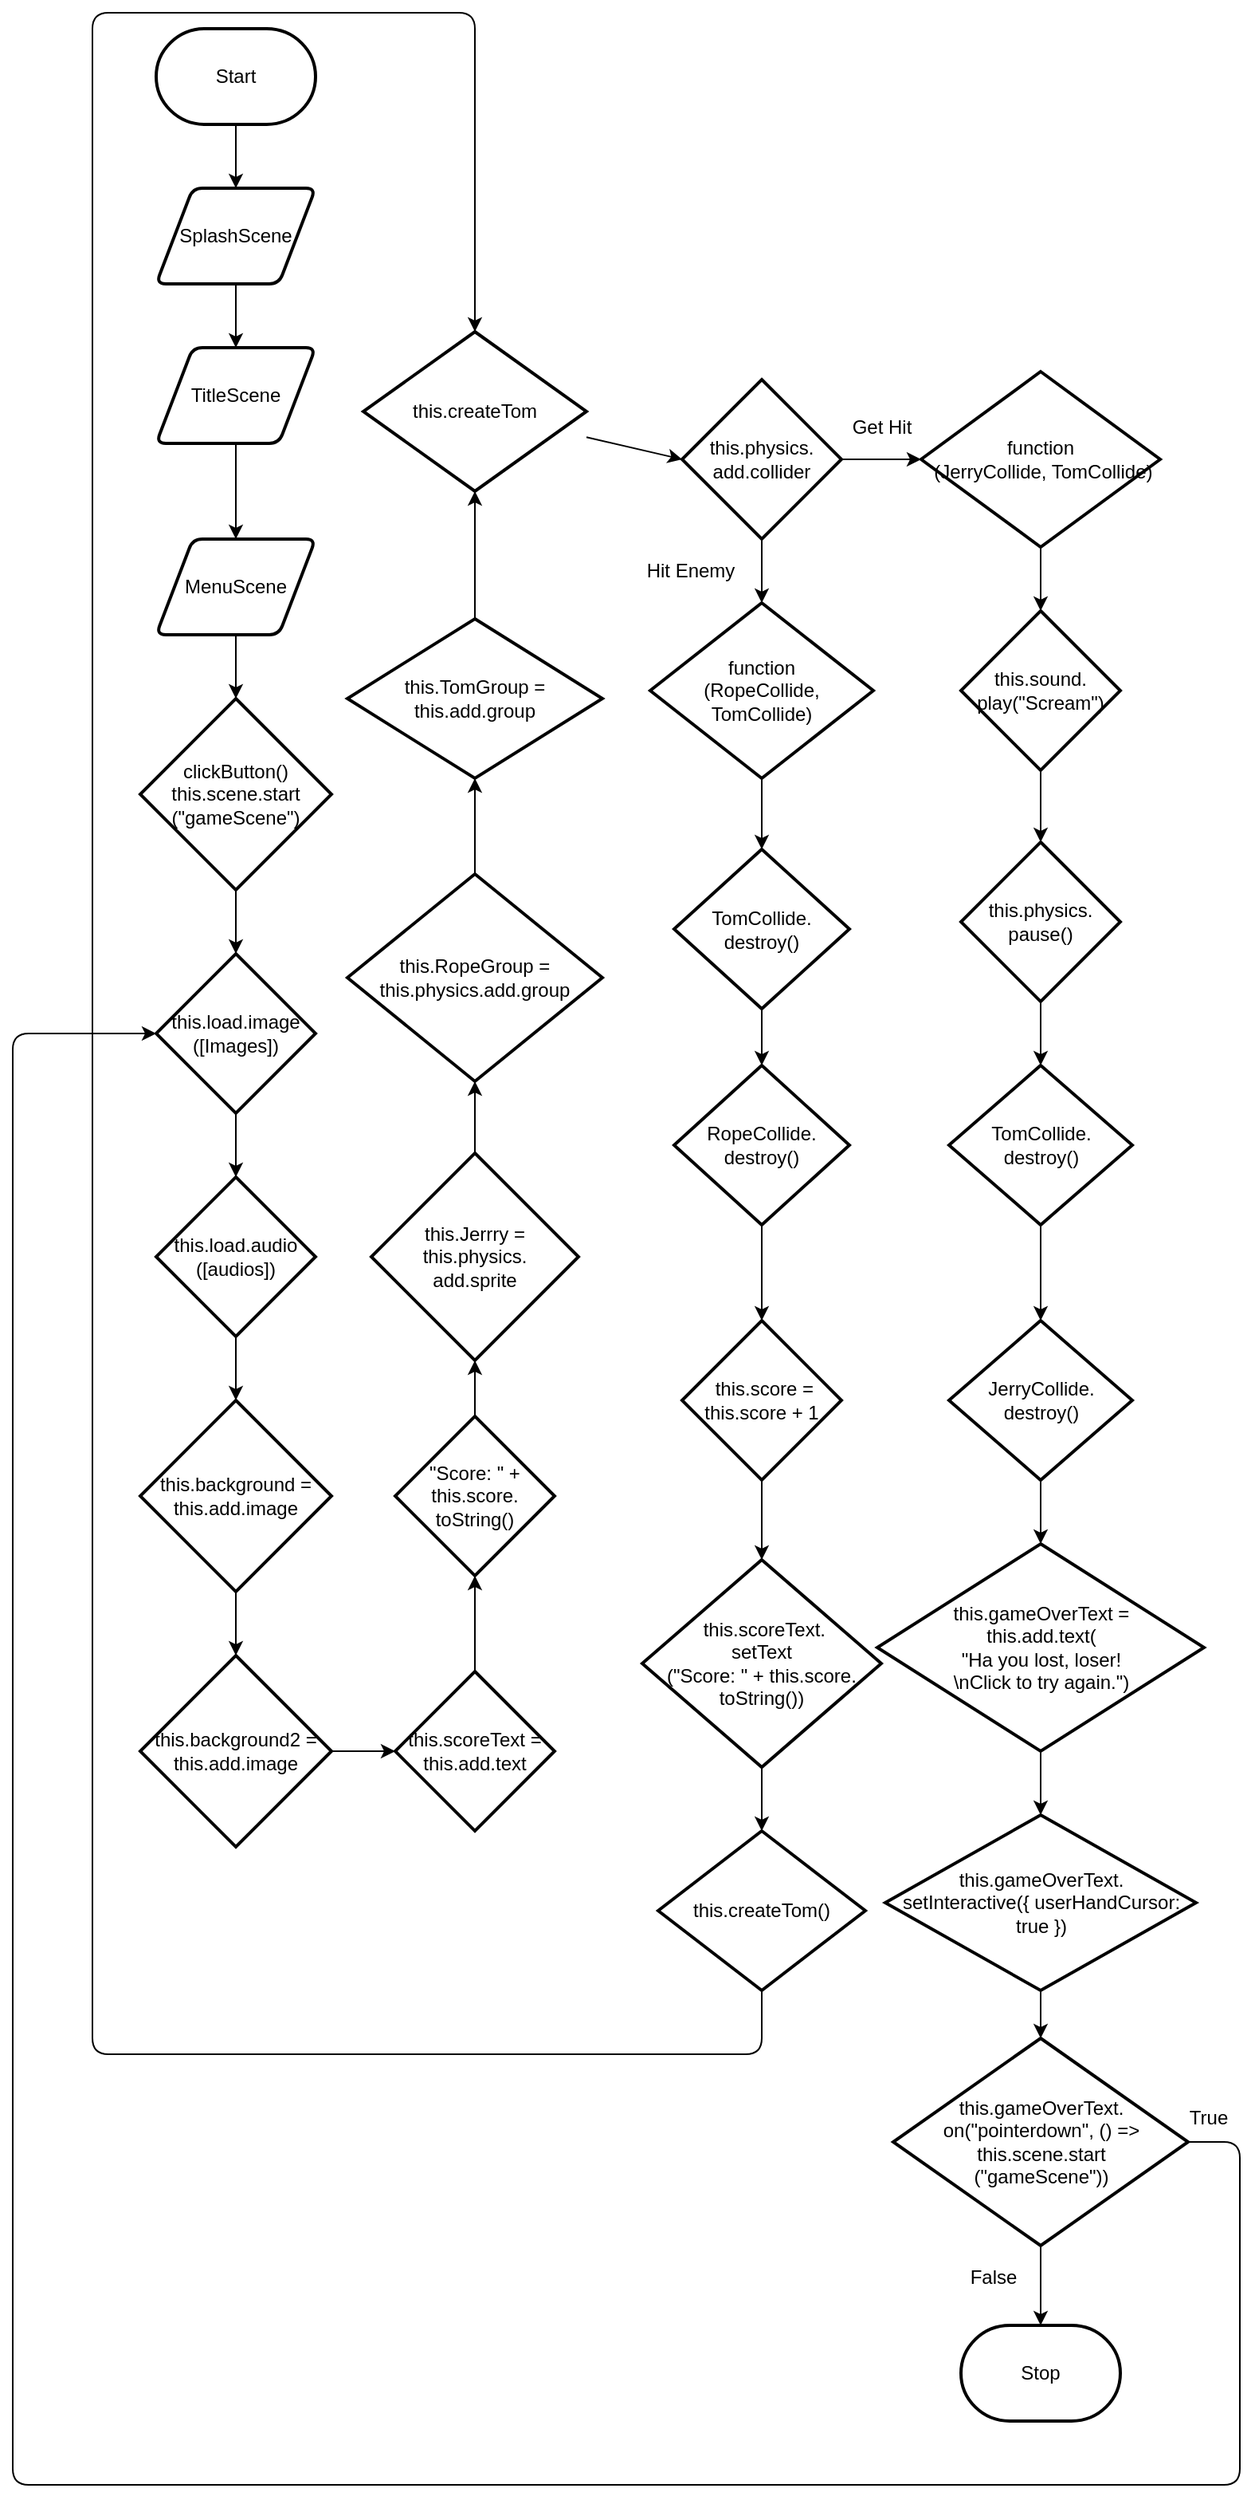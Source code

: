 <mxfile>
    <diagram id="GInHtZuMB5CcCfA9ihm7" name="Page-1">
        <mxGraphModel dx="1448" dy="470" grid="1" gridSize="10" guides="1" tooltips="1" connect="1" arrows="1" fold="1" page="1" pageScale="1" pageWidth="850" pageHeight="1100" math="0" shadow="0">
            <root>
                <mxCell id="0"/>
                <mxCell id="1" parent="0"/>
                <mxCell id="10" style="edgeStyle=none;html=1;entryX=0.5;entryY=0;entryDx=0;entryDy=0;" edge="1" parent="1" source="11" target="13">
                    <mxGeometry relative="1" as="geometry"/>
                </mxCell>
                <mxCell id="11" value="Start" style="strokeWidth=2;html=1;shape=mxgraph.flowchart.terminator;whiteSpace=wrap;" vertex="1" parent="1">
                    <mxGeometry x="40" y="20" width="100" height="60" as="geometry"/>
                </mxCell>
                <mxCell id="12" style="edgeStyle=none;html=1;exitX=0.5;exitY=1;exitDx=0;exitDy=0;entryX=0.5;entryY=0;entryDx=0;entryDy=0;" edge="1" parent="1" source="13" target="15">
                    <mxGeometry relative="1" as="geometry"/>
                </mxCell>
                <mxCell id="13" value="SplashScene" style="shape=parallelogram;html=1;strokeWidth=2;perimeter=parallelogramPerimeter;whiteSpace=wrap;rounded=1;arcSize=12;size=0.23;" vertex="1" parent="1">
                    <mxGeometry x="40" y="120" width="100" height="60" as="geometry"/>
                </mxCell>
                <mxCell id="14" style="edgeStyle=none;html=1;exitX=0.5;exitY=1;exitDx=0;exitDy=0;entryX=0.5;entryY=0;entryDx=0;entryDy=0;" edge="1" parent="1" source="15" target="17">
                    <mxGeometry relative="1" as="geometry"/>
                </mxCell>
                <mxCell id="15" value="TitleScene" style="shape=parallelogram;html=1;strokeWidth=2;perimeter=parallelogramPerimeter;whiteSpace=wrap;rounded=1;arcSize=12;size=0.23;" vertex="1" parent="1">
                    <mxGeometry x="40" y="220" width="100" height="60" as="geometry"/>
                </mxCell>
                <mxCell id="16" style="edgeStyle=none;html=1;exitX=0.5;exitY=1;exitDx=0;exitDy=0;entryX=0.5;entryY=0;entryDx=0;entryDy=0;entryPerimeter=0;" edge="1" parent="1" source="17" target="19">
                    <mxGeometry relative="1" as="geometry"/>
                </mxCell>
                <mxCell id="17" value="MenuScene" style="shape=parallelogram;html=1;strokeWidth=2;perimeter=parallelogramPerimeter;whiteSpace=wrap;rounded=1;arcSize=12;size=0.23;" vertex="1" parent="1">
                    <mxGeometry x="40" y="340" width="100" height="60" as="geometry"/>
                </mxCell>
                <mxCell id="18" style="edgeStyle=none;html=1;exitX=0.5;exitY=1;exitDx=0;exitDy=0;exitPerimeter=0;entryX=0.5;entryY=0;entryDx=0;entryDy=0;entryPerimeter=0;" edge="1" parent="1" source="19" target="21">
                    <mxGeometry relative="1" as="geometry"/>
                </mxCell>
                <mxCell id="19" value="&lt;div&gt;clickButton() &lt;span&gt;this.scene.start&lt;/span&gt;&lt;/div&gt;&lt;div&gt;&lt;span&gt;(&quot;gameScene&quot;)&lt;/span&gt;&lt;/div&gt;" style="strokeWidth=2;html=1;shape=mxgraph.flowchart.decision;whiteSpace=wrap;" vertex="1" parent="1">
                    <mxGeometry x="30" y="440" width="120" height="120" as="geometry"/>
                </mxCell>
                <mxCell id="20" style="edgeStyle=none;html=1;exitX=0.5;exitY=1;exitDx=0;exitDy=0;exitPerimeter=0;entryX=0.5;entryY=0;entryDx=0;entryDy=0;entryPerimeter=0;" edge="1" parent="1" source="21" target="23">
                    <mxGeometry relative="1" as="geometry"/>
                </mxCell>
                <mxCell id="21" value="this.load.image&lt;br&gt;([Images])" style="strokeWidth=2;html=1;shape=mxgraph.flowchart.decision;whiteSpace=wrap;" vertex="1" parent="1">
                    <mxGeometry x="40" y="600" width="100" height="100" as="geometry"/>
                </mxCell>
                <mxCell id="22" style="edgeStyle=none;html=1;exitX=0.5;exitY=1;exitDx=0;exitDy=0;exitPerimeter=0;entryX=0.5;entryY=0;entryDx=0;entryDy=0;entryPerimeter=0;" edge="1" parent="1" source="23" target="25">
                    <mxGeometry relative="1" as="geometry"/>
                </mxCell>
                <mxCell id="23" value="this.load.audio&lt;br&gt;([audios])" style="strokeWidth=2;html=1;shape=mxgraph.flowchart.decision;whiteSpace=wrap;" vertex="1" parent="1">
                    <mxGeometry x="40" y="740" width="100" height="100" as="geometry"/>
                </mxCell>
                <mxCell id="24" style="edgeStyle=none;html=1;exitX=0.5;exitY=1;exitDx=0;exitDy=0;exitPerimeter=0;entryX=0.5;entryY=0;entryDx=0;entryDy=0;entryPerimeter=0;" edge="1" parent="1" source="25" target="27">
                    <mxGeometry relative="1" as="geometry"/>
                </mxCell>
                <mxCell id="25" value="this.background = this.add.image" style="strokeWidth=2;html=1;shape=mxgraph.flowchart.decision;whiteSpace=wrap;" vertex="1" parent="1">
                    <mxGeometry x="30" y="880" width="120" height="120" as="geometry"/>
                </mxCell>
                <mxCell id="26" style="edgeStyle=none;html=1;exitX=1;exitY=0.5;exitDx=0;exitDy=0;exitPerimeter=0;entryX=0;entryY=0.5;entryDx=0;entryDy=0;entryPerimeter=0;" edge="1" parent="1" source="27" target="29">
                    <mxGeometry relative="1" as="geometry"/>
                </mxCell>
                <mxCell id="27" value="this.background2 = this.add.image" style="strokeWidth=2;html=1;shape=mxgraph.flowchart.decision;whiteSpace=wrap;" vertex="1" parent="1">
                    <mxGeometry x="30" y="1040" width="120" height="120" as="geometry"/>
                </mxCell>
                <mxCell id="28" style="edgeStyle=none;html=1;entryX=0.5;entryY=1;entryDx=0;entryDy=0;entryPerimeter=0;" edge="1" parent="1" source="29" target="31">
                    <mxGeometry relative="1" as="geometry"/>
                </mxCell>
                <mxCell id="29" value="this.scoreText = this.add.text" style="strokeWidth=2;html=1;shape=mxgraph.flowchart.decision;whiteSpace=wrap;" vertex="1" parent="1">
                    <mxGeometry x="190" y="1050" width="100" height="100" as="geometry"/>
                </mxCell>
                <mxCell id="30" style="edgeStyle=none;html=1;exitX=0.5;exitY=0;exitDx=0;exitDy=0;exitPerimeter=0;entryX=0.5;entryY=1;entryDx=0;entryDy=0;entryPerimeter=0;" edge="1" parent="1" source="31" target="33">
                    <mxGeometry relative="1" as="geometry"/>
                </mxCell>
                <mxCell id="31" value="&quot;Score: &quot; + this.score.&lt;br&gt;toString()" style="strokeWidth=2;html=1;shape=mxgraph.flowchart.decision;whiteSpace=wrap;" vertex="1" parent="1">
                    <mxGeometry x="190" y="890" width="100" height="100" as="geometry"/>
                </mxCell>
                <mxCell id="32" style="edgeStyle=none;html=1;exitX=0.5;exitY=0;exitDx=0;exitDy=0;exitPerimeter=0;entryX=0.5;entryY=1;entryDx=0;entryDy=0;entryPerimeter=0;" edge="1" parent="1" source="33" target="35">
                    <mxGeometry relative="1" as="geometry"/>
                </mxCell>
                <mxCell id="33" value="this.Jerrry = this.physics.&lt;br&gt;add.sprite" style="strokeWidth=2;html=1;shape=mxgraph.flowchart.decision;whiteSpace=wrap;" vertex="1" parent="1">
                    <mxGeometry x="175" y="725" width="130" height="130" as="geometry"/>
                </mxCell>
                <mxCell id="34" style="edgeStyle=none;html=1;exitX=0.5;exitY=0;exitDx=0;exitDy=0;exitPerimeter=0;entryX=0.5;entryY=1;entryDx=0;entryDy=0;entryPerimeter=0;" edge="1" parent="1" source="35" target="37">
                    <mxGeometry relative="1" as="geometry"/>
                </mxCell>
                <mxCell id="35" value="this.RopeGroup = this.physics.add.group" style="strokeWidth=2;html=1;shape=mxgraph.flowchart.decision;whiteSpace=wrap;" vertex="1" parent="1">
                    <mxGeometry x="160" y="550" width="160" height="130" as="geometry"/>
                </mxCell>
                <mxCell id="36" style="edgeStyle=none;html=1;exitX=0.5;exitY=0;exitDx=0;exitDy=0;exitPerimeter=0;entryX=0.5;entryY=1;entryDx=0;entryDy=0;entryPerimeter=0;" edge="1" parent="1" source="37" target="39">
                    <mxGeometry relative="1" as="geometry"/>
                </mxCell>
                <mxCell id="37" value="this.TomGroup = this.add.group" style="strokeWidth=2;html=1;shape=mxgraph.flowchart.decision;whiteSpace=wrap;" vertex="1" parent="1">
                    <mxGeometry x="160" y="390" width="160" height="100" as="geometry"/>
                </mxCell>
                <mxCell id="38" style="edgeStyle=none;html=1;entryX=0;entryY=0.5;entryDx=0;entryDy=0;entryPerimeter=0;" edge="1" parent="1" source="39" target="42">
                    <mxGeometry relative="1" as="geometry"/>
                </mxCell>
                <mxCell id="39" value="this.createTom" style="strokeWidth=2;html=1;shape=mxgraph.flowchart.decision;whiteSpace=wrap;" vertex="1" parent="1">
                    <mxGeometry x="170" y="210" width="140" height="100" as="geometry"/>
                </mxCell>
                <mxCell id="40" style="edgeStyle=none;html=1;entryX=0.5;entryY=0;entryDx=0;entryDy=0;entryPerimeter=0;" edge="1" parent="1" source="42" target="44">
                    <mxGeometry relative="1" as="geometry"/>
                </mxCell>
                <mxCell id="41" style="edgeStyle=none;html=1;entryX=0;entryY=0.5;entryDx=0;entryDy=0;entryPerimeter=0;" edge="1" parent="1" source="42" target="46">
                    <mxGeometry relative="1" as="geometry"/>
                </mxCell>
                <mxCell id="42" value="this.physics.&lt;br&gt;add.collider" style="strokeWidth=2;html=1;shape=mxgraph.flowchart.decision;whiteSpace=wrap;" vertex="1" parent="1">
                    <mxGeometry x="370" y="240" width="100" height="100" as="geometry"/>
                </mxCell>
                <mxCell id="43" style="edgeStyle=none;html=1;exitX=0.5;exitY=1;exitDx=0;exitDy=0;exitPerimeter=0;entryX=0.5;entryY=0;entryDx=0;entryDy=0;entryPerimeter=0;" edge="1" parent="1" source="44" target="48">
                    <mxGeometry relative="1" as="geometry">
                        <mxPoint x="420" y="530" as="targetPoint"/>
                    </mxGeometry>
                </mxCell>
                <mxCell id="44" value="function &lt;br&gt;(RopeCollide, TomCollide)" style="strokeWidth=2;html=1;shape=mxgraph.flowchart.decision;whiteSpace=wrap;" vertex="1" parent="1">
                    <mxGeometry x="350" y="380" width="140" height="110" as="geometry"/>
                </mxCell>
                <mxCell id="45" style="edgeStyle=none;html=1;exitX=0.5;exitY=1;exitDx=0;exitDy=0;exitPerimeter=0;entryX=0.5;entryY=0;entryDx=0;entryDy=0;entryPerimeter=0;" edge="1" parent="1" source="46" target="58">
                    <mxGeometry relative="1" as="geometry"/>
                </mxCell>
                <mxCell id="46" value="function&lt;br&gt;&amp;nbsp;(JerryCollide, TomCollide)" style="strokeWidth=2;html=1;shape=mxgraph.flowchart.decision;whiteSpace=wrap;" vertex="1" parent="1">
                    <mxGeometry x="520" y="235" width="150" height="110" as="geometry"/>
                </mxCell>
                <mxCell id="47" style="edgeStyle=none;html=1;exitX=0.5;exitY=1;exitDx=0;exitDy=0;exitPerimeter=0;entryX=0.5;entryY=0;entryDx=0;entryDy=0;entryPerimeter=0;" edge="1" parent="1" source="48" target="50">
                    <mxGeometry relative="1" as="geometry"/>
                </mxCell>
                <mxCell id="48" value="TomCollide.&lt;br&gt;destroy()" style="strokeWidth=2;html=1;shape=mxgraph.flowchart.decision;whiteSpace=wrap;" vertex="1" parent="1">
                    <mxGeometry x="365" y="534.5" width="110" height="100" as="geometry"/>
                </mxCell>
                <mxCell id="49" style="edgeStyle=none;html=1;exitX=0.5;exitY=1;exitDx=0;exitDy=0;exitPerimeter=0;" edge="1" parent="1" source="50" target="52">
                    <mxGeometry relative="1" as="geometry"/>
                </mxCell>
                <mxCell id="50" value="RopeCollide.&lt;br&gt;destroy()" style="strokeWidth=2;html=1;shape=mxgraph.flowchart.decision;whiteSpace=wrap;" vertex="1" parent="1">
                    <mxGeometry x="365" y="670" width="110" height="100" as="geometry"/>
                </mxCell>
                <mxCell id="51" style="edgeStyle=none;html=1;exitX=0.5;exitY=1;exitDx=0;exitDy=0;exitPerimeter=0;entryX=0.5;entryY=0;entryDx=0;entryDy=0;entryPerimeter=0;" edge="1" parent="1" source="52" target="54">
                    <mxGeometry relative="1" as="geometry"/>
                </mxCell>
                <mxCell id="52" value="&amp;nbsp;this.score = this.score + 1" style="strokeWidth=2;html=1;shape=mxgraph.flowchart.decision;whiteSpace=wrap;" vertex="1" parent="1">
                    <mxGeometry x="370" y="830" width="100" height="100" as="geometry"/>
                </mxCell>
                <mxCell id="53" style="edgeStyle=none;html=1;exitX=0.5;exitY=1;exitDx=0;exitDy=0;exitPerimeter=0;entryX=0.5;entryY=0;entryDx=0;entryDy=0;entryPerimeter=0;" edge="1" parent="1" source="54" target="56">
                    <mxGeometry relative="1" as="geometry"/>
                </mxCell>
                <mxCell id="54" value="&amp;nbsp;this.scoreText.&lt;br&gt;setText&lt;br&gt;(&quot;Score: &quot; + this.score.&lt;br&gt;toString())" style="strokeWidth=2;html=1;shape=mxgraph.flowchart.decision;whiteSpace=wrap;" vertex="1" parent="1">
                    <mxGeometry x="345" y="980" width="150" height="130" as="geometry"/>
                </mxCell>
                <mxCell id="55" style="edgeStyle=none;html=1;exitX=0.5;exitY=1;exitDx=0;exitDy=0;exitPerimeter=0;entryX=0.5;entryY=0;entryDx=0;entryDy=0;entryPerimeter=0;" edge="1" parent="1" source="56" target="39">
                    <mxGeometry relative="1" as="geometry">
                        <Array as="points">
                            <mxPoint x="420" y="1290"/>
                            <mxPoint y="1290"/>
                            <mxPoint y="10"/>
                            <mxPoint x="240" y="10"/>
                        </Array>
                    </mxGeometry>
                </mxCell>
                <mxCell id="56" value="this.createTom()" style="strokeWidth=2;html=1;shape=mxgraph.flowchart.decision;whiteSpace=wrap;" vertex="1" parent="1">
                    <mxGeometry x="355" y="1150" width="130" height="100" as="geometry"/>
                </mxCell>
                <mxCell id="57" style="edgeStyle=none;html=1;exitX=0.5;exitY=1;exitDx=0;exitDy=0;exitPerimeter=0;entryX=0.5;entryY=0;entryDx=0;entryDy=0;entryPerimeter=0;" edge="1" parent="1" source="58" target="60">
                    <mxGeometry relative="1" as="geometry">
                        <mxPoint x="595" y="520" as="targetPoint"/>
                    </mxGeometry>
                </mxCell>
                <mxCell id="58" value="this.sound.&lt;br&gt;play(&quot;Scream&quot;)" style="strokeWidth=2;html=1;shape=mxgraph.flowchart.decision;whiteSpace=wrap;" vertex="1" parent="1">
                    <mxGeometry x="545" y="385" width="100" height="100" as="geometry"/>
                </mxCell>
                <mxCell id="59" style="edgeStyle=none;html=1;exitX=0.5;exitY=1;exitDx=0;exitDy=0;exitPerimeter=0;entryX=0.5;entryY=0;entryDx=0;entryDy=0;entryPerimeter=0;" edge="1" parent="1" source="60" target="62">
                    <mxGeometry relative="1" as="geometry"/>
                </mxCell>
                <mxCell id="60" value="this.physics.&lt;br&gt;pause()" style="strokeWidth=2;html=1;shape=mxgraph.flowchart.decision;whiteSpace=wrap;" vertex="1" parent="1">
                    <mxGeometry x="545" y="530" width="100" height="100" as="geometry"/>
                </mxCell>
                <mxCell id="61" style="edgeStyle=none;html=1;exitX=0.5;exitY=1;exitDx=0;exitDy=0;exitPerimeter=0;entryX=0.5;entryY=0;entryDx=0;entryDy=0;entryPerimeter=0;" edge="1" parent="1" source="62" target="64">
                    <mxGeometry relative="1" as="geometry"/>
                </mxCell>
                <mxCell id="62" value="TomCollide.&lt;br&gt;destroy()" style="strokeWidth=2;html=1;shape=mxgraph.flowchart.decision;whiteSpace=wrap;" vertex="1" parent="1">
                    <mxGeometry x="537.5" y="670" width="115" height="100" as="geometry"/>
                </mxCell>
                <mxCell id="63" style="edgeStyle=none;html=1;exitX=0.5;exitY=1;exitDx=0;exitDy=0;exitPerimeter=0;entryX=0.5;entryY=0;entryDx=0;entryDy=0;entryPerimeter=0;" edge="1" parent="1" source="64" target="66">
                    <mxGeometry relative="1" as="geometry"/>
                </mxCell>
                <mxCell id="64" value="JerryCollide.&lt;br&gt;destroy()" style="strokeWidth=2;html=1;shape=mxgraph.flowchart.decision;whiteSpace=wrap;" vertex="1" parent="1">
                    <mxGeometry x="537.5" y="830" width="115" height="100" as="geometry"/>
                </mxCell>
                <mxCell id="65" style="edgeStyle=none;html=1;exitX=0.5;exitY=1;exitDx=0;exitDy=0;exitPerimeter=0;entryX=0.5;entryY=0;entryDx=0;entryDy=0;entryPerimeter=0;" edge="1" parent="1" source="66" target="68">
                    <mxGeometry relative="1" as="geometry"/>
                </mxCell>
                <mxCell id="66" value="&lt;div&gt;this.gameOverText =&lt;/div&gt;&lt;div&gt;this.add&lt;span&gt;.text(&lt;/span&gt;&lt;/div&gt;&quot;Ha you lost, loser!&lt;br&gt;\nClick to try again.&quot;)" style="strokeWidth=2;html=1;shape=mxgraph.flowchart.decision;whiteSpace=wrap;" vertex="1" parent="1">
                    <mxGeometry x="492.5" y="970" width="205" height="130" as="geometry"/>
                </mxCell>
                <mxCell id="67" style="edgeStyle=none;html=1;exitX=0.5;exitY=1;exitDx=0;exitDy=0;exitPerimeter=0;entryX=0.5;entryY=0;entryDx=0;entryDy=0;entryPerimeter=0;" edge="1" parent="1" source="68" target="71">
                    <mxGeometry relative="1" as="geometry"/>
                </mxCell>
                <mxCell id="68" value="this.gameOverText.&lt;br&gt;setInteractive({ userHandCursor: true })" style="strokeWidth=2;html=1;shape=mxgraph.flowchart.decision;whiteSpace=wrap;" vertex="1" parent="1">
                    <mxGeometry x="497.5" y="1140" width="195" height="110" as="geometry"/>
                </mxCell>
                <mxCell id="69" style="edgeStyle=none;html=1;exitX=0.5;exitY=1;exitDx=0;exitDy=0;exitPerimeter=0;entryX=0.5;entryY=0;entryDx=0;entryDy=0;entryPerimeter=0;" edge="1" parent="1" source="71" target="72">
                    <mxGeometry relative="1" as="geometry"/>
                </mxCell>
                <mxCell id="70" style="edgeStyle=none;html=1;exitX=1;exitY=0.5;exitDx=0;exitDy=0;exitPerimeter=0;entryX=0;entryY=0.5;entryDx=0;entryDy=0;entryPerimeter=0;" edge="1" parent="1" source="71" target="21">
                    <mxGeometry relative="1" as="geometry">
                        <Array as="points">
                            <mxPoint x="720" y="1345"/>
                            <mxPoint x="720" y="1560"/>
                            <mxPoint x="-50" y="1560"/>
                            <mxPoint x="-50" y="650"/>
                        </Array>
                    </mxGeometry>
                </mxCell>
                <mxCell id="71" value="this.gameOverText.&lt;br&gt;on(&quot;pointerdown&quot;, () =&amp;gt; this.scene.start&lt;br&gt;(&quot;gameScene&quot;))" style="strokeWidth=2;html=1;shape=mxgraph.flowchart.decision;whiteSpace=wrap;" vertex="1" parent="1">
                    <mxGeometry x="502.5" y="1280" width="185" height="130" as="geometry"/>
                </mxCell>
                <mxCell id="72" value="Stop" style="strokeWidth=2;html=1;shape=mxgraph.flowchart.terminator;whiteSpace=wrap;" vertex="1" parent="1">
                    <mxGeometry x="545" y="1460" width="100" height="60" as="geometry"/>
                </mxCell>
                <mxCell id="73" value="Get Hit" style="text;html=1;align=center;verticalAlign=middle;resizable=0;points=[];autosize=1;strokeColor=none;fillColor=none;" vertex="1" parent="1">
                    <mxGeometry x="470" y="260" width="50" height="20" as="geometry"/>
                </mxCell>
                <mxCell id="74" value="Hit Enemy" style="text;html=1;align=center;verticalAlign=middle;resizable=0;points=[];autosize=1;strokeColor=none;fillColor=none;" vertex="1" parent="1">
                    <mxGeometry x="340" y="350" width="70" height="20" as="geometry"/>
                </mxCell>
                <mxCell id="75" value="False" style="text;html=1;align=center;verticalAlign=middle;resizable=0;points=[];autosize=1;strokeColor=none;fillColor=none;" vertex="1" parent="1">
                    <mxGeometry x="545" y="1420" width="40" height="20" as="geometry"/>
                </mxCell>
                <mxCell id="76" value="True" style="text;html=1;align=center;verticalAlign=middle;resizable=0;points=[];autosize=1;strokeColor=none;fillColor=none;" vertex="1" parent="1">
                    <mxGeometry x="680" y="1320" width="40" height="20" as="geometry"/>
                </mxCell>
            </root>
        </mxGraphModel>
    </diagram>
</mxfile>